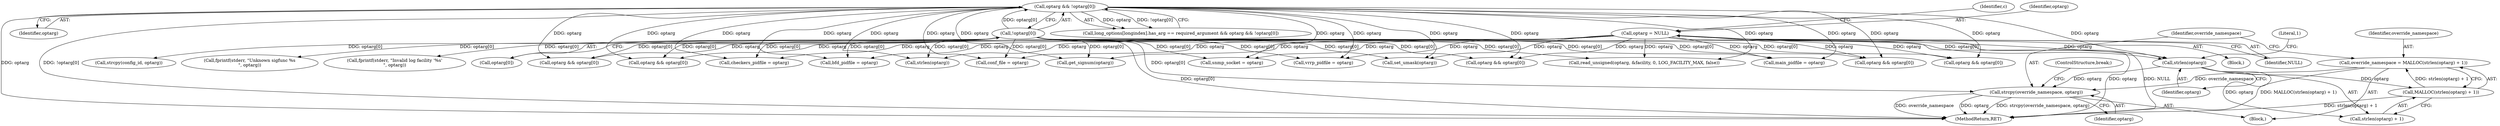 digraph "0_keepalived_04f2d32871bb3b11d7dc024039952f2fe2750306@API" {
"1000547" [label="(Call,strcpy(override_namespace, optarg))"];
"1000540" [label="(Call,override_namespace = MALLOC(strlen(optarg) + 1))"];
"1000542" [label="(Call,MALLOC(strlen(optarg) + 1))"];
"1000544" [label="(Call,strlen(optarg))"];
"1000180" [label="(Call,optarg && !optarg[0])"];
"1000182" [label="(Call,!optarg[0])"];
"1000190" [label="(Call,optarg = NULL)"];
"1000542" [label="(Call,MALLOC(strlen(optarg) + 1))"];
"1000653" [label="(Call,optarg && optarg[0])"];
"1000180" [label="(Call,optarg && !optarg[0])"];
"1000194" [label="(Identifier,c)"];
"1000546" [label="(Literal,1)"];
"1000520" [label="(Call,optarg && optarg[0])"];
"1000181" [label="(Identifier,optarg)"];
"1000540" [label="(Call,override_namespace = MALLOC(strlen(optarg) + 1))"];
"1000354" [label="(Call,optarg && optarg[0])"];
"1000561" [label="(Call,strcpy(config_id, optarg))"];
"1000191" [label="(Identifier,optarg)"];
"1000544" [label="(Call,strlen(optarg))"];
"1000576" [label="(Call,fprintf(stderr, \"Unknown sigfunc %s\n\", optarg))"];
"1000485" [label="(Call,checkers_pidfile = optarg)"];
"1000501" [label="(Call,bfd_pidfile = optarg)"];
"1000186" [label="(Block,)"];
"1000192" [label="(Identifier,NULL)"];
"1000548" [label="(Identifier,override_namespace)"];
"1000747" [label="(MethodReturn,RET)"];
"1000541" [label="(Identifier,override_namespace)"];
"1000558" [label="(Call,strlen(optarg))"];
"1000454" [label="(Call,conf_file = optarg)"];
"1000568" [label="(Call,get_signum(optarg))"];
"1000190" [label="(Call,optarg = NULL)"];
"1000545" [label="(Identifier,optarg)"];
"1000511" [label="(Call,snmp_socket = optarg)"];
"1000496" [label="(Call,vrrp_pidfile = optarg)"];
"1000182" [label="(Call,!optarg[0])"];
"1000550" [label="(ControlStructure,break;)"];
"1000172" [label="(Call,long_options[longindex].has_arg == required_argument && optarg && !optarg[0])"];
"1000384" [label="(Call,set_umask(optarg))"];
"1000543" [label="(Call,strlen(optarg) + 1)"];
"1000195" [label="(Block,)"];
"1000549" [label="(Identifier,optarg)"];
"1000335" [label="(Call,fprintf(stderr, \"Invalid log facility '%s'\n\", optarg))"];
"1000608" [label="(Call,optarg && optarg[0])"];
"1000328" [label="(Call,read_unsigned(optarg, &facility, 0, LOG_FACILITY_MAX, false))"];
"1000547" [label="(Call,strcpy(override_namespace, optarg))"];
"1000480" [label="(Call,main_pidfile = optarg)"];
"1000410" [label="(Call,optarg && optarg[0])"];
"1000183" [label="(Call,optarg[0])"];
"1000547" -> "1000195"  [label="AST: "];
"1000547" -> "1000549"  [label="CFG: "];
"1000548" -> "1000547"  [label="AST: "];
"1000549" -> "1000547"  [label="AST: "];
"1000550" -> "1000547"  [label="CFG: "];
"1000547" -> "1000747"  [label="DDG: override_namespace"];
"1000547" -> "1000747"  [label="DDG: strcpy(override_namespace, optarg)"];
"1000547" -> "1000747"  [label="DDG: optarg"];
"1000540" -> "1000547"  [label="DDG: override_namespace"];
"1000544" -> "1000547"  [label="DDG: optarg"];
"1000182" -> "1000547"  [label="DDG: optarg[0]"];
"1000540" -> "1000195"  [label="AST: "];
"1000540" -> "1000542"  [label="CFG: "];
"1000541" -> "1000540"  [label="AST: "];
"1000542" -> "1000540"  [label="AST: "];
"1000548" -> "1000540"  [label="CFG: "];
"1000540" -> "1000747"  [label="DDG: MALLOC(strlen(optarg) + 1)"];
"1000542" -> "1000540"  [label="DDG: strlen(optarg) + 1"];
"1000542" -> "1000543"  [label="CFG: "];
"1000543" -> "1000542"  [label="AST: "];
"1000542" -> "1000747"  [label="DDG: strlen(optarg) + 1"];
"1000544" -> "1000542"  [label="DDG: optarg"];
"1000544" -> "1000543"  [label="AST: "];
"1000544" -> "1000545"  [label="CFG: "];
"1000545" -> "1000544"  [label="AST: "];
"1000546" -> "1000544"  [label="CFG: "];
"1000544" -> "1000543"  [label="DDG: optarg"];
"1000180" -> "1000544"  [label="DDG: optarg"];
"1000190" -> "1000544"  [label="DDG: optarg"];
"1000182" -> "1000544"  [label="DDG: optarg[0]"];
"1000180" -> "1000172"  [label="AST: "];
"1000180" -> "1000181"  [label="CFG: "];
"1000180" -> "1000182"  [label="CFG: "];
"1000181" -> "1000180"  [label="AST: "];
"1000182" -> "1000180"  [label="AST: "];
"1000172" -> "1000180"  [label="CFG: "];
"1000180" -> "1000747"  [label="DDG: !optarg[0]"];
"1000180" -> "1000747"  [label="DDG: optarg"];
"1000180" -> "1000172"  [label="DDG: optarg"];
"1000180" -> "1000172"  [label="DDG: !optarg[0]"];
"1000182" -> "1000180"  [label="DDG: optarg[0]"];
"1000180" -> "1000328"  [label="DDG: optarg"];
"1000180" -> "1000354"  [label="DDG: optarg"];
"1000180" -> "1000384"  [label="DDG: optarg"];
"1000180" -> "1000410"  [label="DDG: optarg"];
"1000180" -> "1000454"  [label="DDG: optarg"];
"1000180" -> "1000480"  [label="DDG: optarg"];
"1000180" -> "1000485"  [label="DDG: optarg"];
"1000180" -> "1000496"  [label="DDG: optarg"];
"1000180" -> "1000501"  [label="DDG: optarg"];
"1000180" -> "1000511"  [label="DDG: optarg"];
"1000180" -> "1000520"  [label="DDG: optarg"];
"1000180" -> "1000558"  [label="DDG: optarg"];
"1000180" -> "1000568"  [label="DDG: optarg"];
"1000180" -> "1000608"  [label="DDG: optarg"];
"1000180" -> "1000653"  [label="DDG: optarg"];
"1000182" -> "1000183"  [label="CFG: "];
"1000183" -> "1000182"  [label="AST: "];
"1000182" -> "1000747"  [label="DDG: optarg[0]"];
"1000182" -> "1000328"  [label="DDG: optarg[0]"];
"1000182" -> "1000335"  [label="DDG: optarg[0]"];
"1000182" -> "1000354"  [label="DDG: optarg[0]"];
"1000182" -> "1000384"  [label="DDG: optarg[0]"];
"1000182" -> "1000410"  [label="DDG: optarg[0]"];
"1000182" -> "1000454"  [label="DDG: optarg[0]"];
"1000182" -> "1000480"  [label="DDG: optarg[0]"];
"1000182" -> "1000485"  [label="DDG: optarg[0]"];
"1000182" -> "1000496"  [label="DDG: optarg[0]"];
"1000182" -> "1000501"  [label="DDG: optarg[0]"];
"1000182" -> "1000511"  [label="DDG: optarg[0]"];
"1000182" -> "1000520"  [label="DDG: optarg[0]"];
"1000182" -> "1000558"  [label="DDG: optarg[0]"];
"1000182" -> "1000561"  [label="DDG: optarg[0]"];
"1000182" -> "1000568"  [label="DDG: optarg[0]"];
"1000182" -> "1000576"  [label="DDG: optarg[0]"];
"1000182" -> "1000608"  [label="DDG: optarg[0]"];
"1000182" -> "1000653"  [label="DDG: optarg[0]"];
"1000190" -> "1000186"  [label="AST: "];
"1000190" -> "1000192"  [label="CFG: "];
"1000191" -> "1000190"  [label="AST: "];
"1000192" -> "1000190"  [label="AST: "];
"1000194" -> "1000190"  [label="CFG: "];
"1000190" -> "1000747"  [label="DDG: optarg"];
"1000190" -> "1000747"  [label="DDG: NULL"];
"1000190" -> "1000328"  [label="DDG: optarg"];
"1000190" -> "1000354"  [label="DDG: optarg"];
"1000190" -> "1000384"  [label="DDG: optarg"];
"1000190" -> "1000410"  [label="DDG: optarg"];
"1000190" -> "1000454"  [label="DDG: optarg"];
"1000190" -> "1000480"  [label="DDG: optarg"];
"1000190" -> "1000485"  [label="DDG: optarg"];
"1000190" -> "1000496"  [label="DDG: optarg"];
"1000190" -> "1000501"  [label="DDG: optarg"];
"1000190" -> "1000511"  [label="DDG: optarg"];
"1000190" -> "1000520"  [label="DDG: optarg"];
"1000190" -> "1000558"  [label="DDG: optarg"];
"1000190" -> "1000568"  [label="DDG: optarg"];
"1000190" -> "1000608"  [label="DDG: optarg"];
"1000190" -> "1000653"  [label="DDG: optarg"];
}

